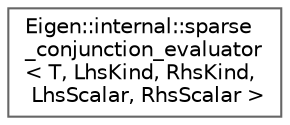 digraph "Graphical Class Hierarchy"
{
 // LATEX_PDF_SIZE
  bgcolor="transparent";
  edge [fontname=Helvetica,fontsize=10,labelfontname=Helvetica,labelfontsize=10];
  node [fontname=Helvetica,fontsize=10,shape=box,height=0.2,width=0.4];
  rankdir="LR";
  Node0 [id="Node000000",label="Eigen::internal::sparse\l_conjunction_evaluator\l\< T, LhsKind, RhsKind,\l LhsScalar, RhsScalar \>",height=0.2,width=0.4,color="grey40", fillcolor="white", style="filled",URL="$structEigen_1_1internal_1_1sparse__conjunction__evaluator.html",tooltip=" "];
}
